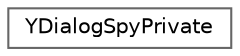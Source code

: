 digraph "Graphical Class Hierarchy"
{
 // LATEX_PDF_SIZE
  bgcolor="transparent";
  edge [fontname=Helvetica,fontsize=10,labelfontname=Helvetica,labelfontsize=10];
  node [fontname=Helvetica,fontsize=10,shape=box,height=0.2,width=0.4];
  rankdir="LR";
  Node0 [id="Node000000",label="YDialogSpyPrivate",height=0.2,width=0.4,color="grey40", fillcolor="white", style="filled",URL="$classYDialogSpyPrivate.html",tooltip=" "];
}
